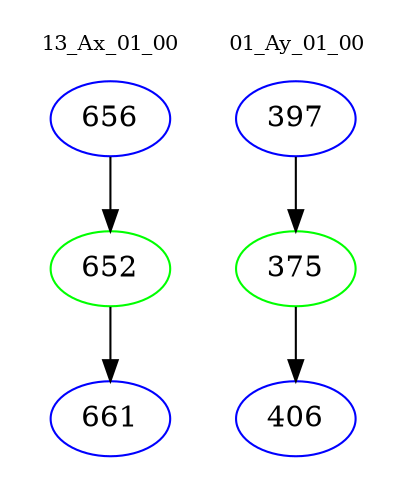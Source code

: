 digraph{
subgraph cluster_0 {
color = white
label = "13_Ax_01_00";
fontsize=10;
T0_656 [label="656", color="blue"]
T0_656 -> T0_652 [color="black"]
T0_652 [label="652", color="green"]
T0_652 -> T0_661 [color="black"]
T0_661 [label="661", color="blue"]
}
subgraph cluster_1 {
color = white
label = "01_Ay_01_00";
fontsize=10;
T1_397 [label="397", color="blue"]
T1_397 -> T1_375 [color="black"]
T1_375 [label="375", color="green"]
T1_375 -> T1_406 [color="black"]
T1_406 [label="406", color="blue"]
}
}
